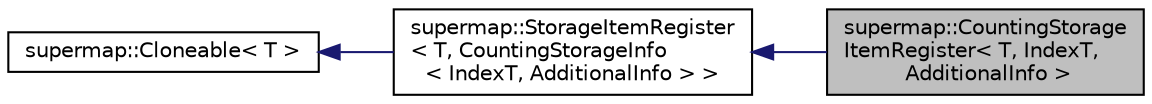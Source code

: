 digraph "supermap::CountingStorageItemRegister&lt; T, IndexT, AdditionalInfo &gt;"
{
 // LATEX_PDF_SIZE
  edge [fontname="Helvetica",fontsize="10",labelfontname="Helvetica",labelfontsize="10"];
  node [fontname="Helvetica",fontsize="10",shape=record];
  rankdir="LR";
  Node1 [label="supermap::CountingStorage\lItemRegister\< T, IndexT,\l AdditionalInfo \>",height=0.2,width=0.4,color="black", fillcolor="grey75", style="filled", fontcolor="black",tooltip="Storage item register which counts every added element to the storage."];
  Node2 -> Node1 [dir="back",color="midnightblue",fontsize="10",style="solid",fontname="Helvetica"];
  Node2 [label="supermap::StorageItemRegister\l\< T, CountingStorageInfo\l\< IndexT, AdditionalInfo \> \>",height=0.2,width=0.4,color="black", fillcolor="white", style="filled",URL="$classsupermap_1_1StorageItemRegister.html",tooltip=" "];
  Node3 -> Node2 [dir="back",color="midnightblue",fontsize="10",style="solid",fontname="Helvetica"];
  Node3 [label="supermap::Cloneable\< T \>",height=0.2,width=0.4,color="black", fillcolor="white", style="filled",URL="$classsupermap_1_1Cloneable.html",tooltip="Object which can produce cloned versions."];
}
